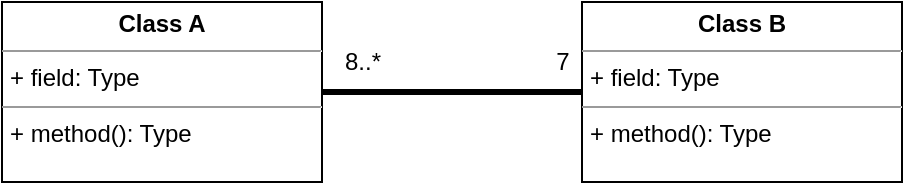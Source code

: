 <mxfile>
    <diagram id="hZXoX30witpWKnPxm7xM" name="Aufgabe_4a">
        <mxGraphModel dx="722" dy="745" grid="1" gridSize="10" guides="1" tooltips="1" connect="1" arrows="1" fold="1" page="1" pageScale="1" pageWidth="827" pageHeight="1169" math="0" shadow="0">
            <root>
                <mxCell id="0"/>
                <mxCell id="1" parent="0"/>
                <mxCell id="2" value="&lt;p style=&quot;margin: 0px ; margin-top: 4px ; text-align: center&quot;&gt;&lt;b&gt;Class B&lt;br&gt;&lt;/b&gt;&lt;/p&gt;&lt;hr size=&quot;1&quot;&gt;&lt;p style=&quot;margin: 0px ; margin-left: 4px&quot;&gt;+ field: Type&lt;/p&gt;&lt;hr size=&quot;1&quot;&gt;&lt;p style=&quot;margin: 0px ; margin-left: 4px&quot;&gt;+ method(): Type&lt;/p&gt;" style="verticalAlign=top;align=left;overflow=fill;fontSize=12;fontFamily=Helvetica;html=1;" parent="1" vertex="1">
                    <mxGeometry x="360" y="160" width="160" height="90" as="geometry"/>
                </mxCell>
                <mxCell id="3" value="&lt;p style=&quot;margin: 0px ; margin-top: 4px ; text-align: center&quot;&gt;&lt;b&gt;Class A&lt;br&gt;&lt;/b&gt;&lt;/p&gt;&lt;hr size=&quot;1&quot;&gt;&lt;p style=&quot;margin: 0px ; margin-left: 4px&quot;&gt;+ field: Type&lt;/p&gt;&lt;hr size=&quot;1&quot;&gt;&lt;p style=&quot;margin: 0px ; margin-left: 4px&quot;&gt;+ method(): Type&lt;/p&gt;" style="verticalAlign=top;align=left;overflow=fill;fontSize=12;fontFamily=Helvetica;html=1;" parent="1" vertex="1">
                    <mxGeometry x="70" y="160" width="160" height="90" as="geometry"/>
                </mxCell>
                <mxCell id="4" value="" style="endArrow=none;startArrow=none;endFill=0;startFill=0;endSize=8;html=1;verticalAlign=bottom;labelBackgroundColor=none;strokeWidth=3;exitX=1;exitY=0.5;exitDx=0;exitDy=0;entryX=0;entryY=0.5;entryDx=0;entryDy=0;" parent="1" source="3" target="2" edge="1">
                    <mxGeometry width="160" relative="1" as="geometry">
                        <mxPoint x="420" y="250" as="sourcePoint"/>
                        <mxPoint x="580" y="250" as="targetPoint"/>
                    </mxGeometry>
                </mxCell>
                <mxCell id="5" value="7" style="text;html=1;resizable=0;autosize=1;align=center;verticalAlign=middle;points=[];fillColor=none;strokeColor=none;rounded=0;" parent="1" vertex="1">
                    <mxGeometry x="340" y="180" width="20" height="20" as="geometry"/>
                </mxCell>
                <mxCell id="6" value="8..*" style="text;html=1;resizable=0;autosize=1;align=center;verticalAlign=middle;points=[];fillColor=none;strokeColor=none;rounded=0;" parent="1" vertex="1">
                    <mxGeometry x="235" y="180" width="30" height="20" as="geometry"/>
                </mxCell>
            </root>
        </mxGraphModel>
    </diagram>
    <diagram name="Aufgabe_4b" id="0btCZ9MBCmyfxbaQqiU0">
        <mxGraphModel dx="722" dy="745" grid="1" gridSize="10" guides="1" tooltips="1" connect="1" arrows="1" fold="1" page="1" pageScale="1" pageWidth="827" pageHeight="1169" math="0" shadow="0">
            <root>
                <mxCell id="YtoNY-i3fu7zk_OJVmX3-0"/>
                <mxCell id="YtoNY-i3fu7zk_OJVmX3-1" parent="YtoNY-i3fu7zk_OJVmX3-0"/>
                <mxCell id="YtoNY-i3fu7zk_OJVmX3-2" value="&lt;p style=&quot;margin: 0px ; margin-top: 4px ; text-align: center&quot;&gt;&lt;b&gt;Class D&lt;br&gt;&lt;/b&gt;&lt;/p&gt;&lt;hr size=&quot;1&quot;&gt;&lt;p style=&quot;margin: 0px ; margin-left: 4px&quot;&gt;+ field: Type&lt;/p&gt;&lt;hr size=&quot;1&quot;&gt;&lt;p style=&quot;margin: 0px ; margin-left: 4px&quot;&gt;+ method(): Type&lt;/p&gt;" style="verticalAlign=top;align=left;overflow=fill;fontSize=12;fontFamily=Helvetica;html=1;" parent="YtoNY-i3fu7zk_OJVmX3-1" vertex="1">
                    <mxGeometry x="380" y="160" width="160" height="90" as="geometry"/>
                </mxCell>
                <mxCell id="YtoNY-i3fu7zk_OJVmX3-3" value="&lt;p style=&quot;margin: 0px ; margin-top: 4px ; text-align: center&quot;&gt;&lt;b&gt;Class C&lt;br&gt;&lt;/b&gt;&lt;/p&gt;&lt;hr size=&quot;1&quot;&gt;&lt;p style=&quot;margin: 0px ; margin-left: 4px&quot;&gt;+ field: Type&lt;/p&gt;&lt;hr size=&quot;1&quot;&gt;&lt;p style=&quot;margin: 0px ; margin-left: 4px&quot;&gt;+ method(): Type&lt;/p&gt;" style="verticalAlign=top;align=left;overflow=fill;fontSize=12;fontFamily=Helvetica;html=1;" parent="YtoNY-i3fu7zk_OJVmX3-1" vertex="1">
                    <mxGeometry x="70" y="160" width="160" height="90" as="geometry"/>
                </mxCell>
                <mxCell id="YtoNY-i3fu7zk_OJVmX3-5" value="3..4" style="text;html=1;resizable=0;autosize=1;align=center;verticalAlign=middle;points=[];fillColor=none;strokeColor=none;rounded=0;" parent="YtoNY-i3fu7zk_OJVmX3-1" vertex="1">
                    <mxGeometry x="350" y="180" width="30" height="20" as="geometry"/>
                </mxCell>
                <mxCell id="YtoNY-i3fu7zk_OJVmX3-6" value="1" style="text;html=1;resizable=0;autosize=1;align=center;verticalAlign=middle;points=[];fillColor=none;strokeColor=none;rounded=0;" parent="YtoNY-i3fu7zk_OJVmX3-1" vertex="1">
                    <mxGeometry x="240" y="180" width="20" height="20" as="geometry"/>
                </mxCell>
                <mxCell id="YtoNY-i3fu7zk_OJVmX3-7" value="" style="endArrow=block;startArrow=block;endFill=1;startFill=1;html=1;exitX=1;exitY=0.5;exitDx=0;exitDy=0;entryX=0;entryY=0.5;entryDx=0;entryDy=0;" parent="YtoNY-i3fu7zk_OJVmX3-1" source="YtoNY-i3fu7zk_OJVmX3-3" target="YtoNY-i3fu7zk_OJVmX3-2" edge="1">
                    <mxGeometry width="160" relative="1" as="geometry">
                        <mxPoint x="330" y="250" as="sourcePoint"/>
                        <mxPoint x="490" y="250" as="targetPoint"/>
                    </mxGeometry>
                </mxCell>
            </root>
        </mxGraphModel>
    </diagram>
    <diagram name="Aufgabe_4c" id="3gwLhM3lMPYpca2-1Rpt">
        <mxGraphModel dx="722" dy="745" grid="1" gridSize="10" guides="1" tooltips="1" connect="1" arrows="1" fold="1" page="1" pageScale="1" pageWidth="827" pageHeight="1169" math="0" shadow="0">
            <root>
                <mxCell id="Kctk4J7ze4qhlkIWveGl-0"/>
                <mxCell id="Kctk4J7ze4qhlkIWveGl-1" parent="Kctk4J7ze4qhlkIWveGl-0"/>
                <mxCell id="Kctk4J7ze4qhlkIWveGl-2" value="&lt;p style=&quot;margin: 0px ; margin-top: 4px ; text-align: center&quot;&gt;&lt;b&gt;Class L&lt;br&gt;&lt;/b&gt;&lt;/p&gt;&lt;hr size=&quot;1&quot;&gt;&lt;p style=&quot;margin: 0px ; margin-left: 4px&quot;&gt;+ field: Type&lt;/p&gt;&lt;hr size=&quot;1&quot;&gt;&lt;p style=&quot;margin: 0px ; margin-left: 4px&quot;&gt;+ method(): Type&lt;/p&gt;" style="verticalAlign=top;align=left;overflow=fill;fontSize=12;fontFamily=Helvetica;html=1;" parent="Kctk4J7ze4qhlkIWveGl-1" vertex="1">
                    <mxGeometry x="470" y="160" width="160" height="90" as="geometry"/>
                </mxCell>
                <mxCell id="Kctk4J7ze4qhlkIWveGl-3" value="&lt;p style=&quot;margin: 0px ; margin-top: 4px ; text-align: center&quot;&gt;&lt;b&gt;Class K&lt;br&gt;&lt;/b&gt;&lt;/p&gt;&lt;hr size=&quot;1&quot;&gt;&lt;p style=&quot;margin: 0px ; margin-left: 4px&quot;&gt;+ field: Type&lt;/p&gt;&lt;hr size=&quot;1&quot;&gt;&lt;p style=&quot;margin: 0px ; margin-left: 4px&quot;&gt;+ method(): Type&lt;/p&gt;" style="verticalAlign=top;align=left;overflow=fill;fontSize=12;fontFamily=Helvetica;html=1;" parent="Kctk4J7ze4qhlkIWveGl-1" vertex="1">
                    <mxGeometry x="70" y="160" width="160" height="90" as="geometry"/>
                </mxCell>
                <mxCell id="m_gi2HLAE13xfgmXwyHO-0" value="" style="endArrow=diamondThin;endFill=1;endSize=24;html=1;entryX=1;entryY=0.5;entryDx=0;entryDy=0;exitX=0;exitY=0.5;exitDx=0;exitDy=0;" parent="Kctk4J7ze4qhlkIWveGl-1" source="Kctk4J7ze4qhlkIWveGl-2" target="Kctk4J7ze4qhlkIWveGl-3" edge="1">
                    <mxGeometry width="160" relative="1" as="geometry">
                        <mxPoint x="330" y="250" as="sourcePoint"/>
                        <mxPoint x="490" y="250" as="targetPoint"/>
                    </mxGeometry>
                </mxCell>
                <mxCell id="m_gi2HLAE13xfgmXwyHO-1" value="&lt;p style=&quot;margin: 0px ; margin-top: 4px ; text-align: center&quot;&gt;&lt;b&gt;Class M&lt;br&gt;&lt;/b&gt;&lt;/p&gt;&lt;hr size=&quot;1&quot;&gt;&lt;p style=&quot;margin: 0px ; margin-left: 4px&quot;&gt;+ field: Type&lt;/p&gt;&lt;hr size=&quot;1&quot;&gt;&lt;p style=&quot;margin: 0px ; margin-left: 4px&quot;&gt;+ method(): Type&lt;/p&gt;" style="verticalAlign=top;align=left;overflow=fill;fontSize=12;fontFamily=Helvetica;html=1;" parent="Kctk4J7ze4qhlkIWveGl-1" vertex="1">
                    <mxGeometry x="280" y="280" width="160" height="90" as="geometry"/>
                </mxCell>
                <mxCell id="m_gi2HLAE13xfgmXwyHO-2" value="" style="endArrow=diamondThin;endFill=0;endSize=24;html=1;exitX=0.5;exitY=0;exitDx=0;exitDy=0;entryX=0.5;entryY=1;entryDx=0;entryDy=0;" parent="Kctk4J7ze4qhlkIWveGl-1" source="m_gi2HLAE13xfgmXwyHO-1" target="Kctk4J7ze4qhlkIWveGl-3" edge="1">
                    <mxGeometry width="160" relative="1" as="geometry">
                        <mxPoint x="330" y="250" as="sourcePoint"/>
                        <mxPoint x="490" y="250" as="targetPoint"/>
                    </mxGeometry>
                </mxCell>
                <mxCell id="m_gi2HLAE13xfgmXwyHO-3" value="&lt;p style=&quot;margin: 0px ; margin-top: 4px ; text-align: center&quot;&gt;&lt;b&gt;Class Y&lt;br&gt;&lt;/b&gt;&lt;/p&gt;&lt;hr size=&quot;1&quot;&gt;&lt;p style=&quot;margin: 0px ; margin-left: 4px&quot;&gt;+ field: Type&lt;/p&gt;&lt;hr size=&quot;1&quot;&gt;&lt;p style=&quot;margin: 0px ; margin-left: 4px&quot;&gt;+ method(): Type&lt;/p&gt;" style="verticalAlign=top;align=left;overflow=fill;fontSize=12;fontFamily=Helvetica;html=1;" parent="Kctk4J7ze4qhlkIWveGl-1" vertex="1">
                    <mxGeometry x="390" y="440" width="160" height="90" as="geometry"/>
                </mxCell>
                <mxCell id="m_gi2HLAE13xfgmXwyHO-4" value="&lt;p style=&quot;margin: 0px ; margin-top: 4px ; text-align: center&quot;&gt;&lt;b&gt;Class X&lt;br&gt;&lt;/b&gt;&lt;/p&gt;&lt;hr size=&quot;1&quot;&gt;&lt;p style=&quot;margin: 0px ; margin-left: 4px&quot;&gt;+ field: Type&lt;/p&gt;&lt;hr size=&quot;1&quot;&gt;&lt;p style=&quot;margin: 0px ; margin-left: 4px&quot;&gt;+ method(): Type&lt;/p&gt;" style="verticalAlign=top;align=left;overflow=fill;fontSize=12;fontFamily=Helvetica;html=1;" parent="Kctk4J7ze4qhlkIWveGl-1" vertex="1">
                    <mxGeometry x="170" y="440" width="160" height="90" as="geometry"/>
                </mxCell>
                <mxCell id="m_gi2HLAE13xfgmXwyHO-5" value="Extends" style="endArrow=block;endSize=16;endFill=0;html=1;exitX=0.75;exitY=0;exitDx=0;exitDy=0;entryX=0;entryY=1;entryDx=0;entryDy=0;" parent="Kctk4J7ze4qhlkIWveGl-1" source="m_gi2HLAE13xfgmXwyHO-4" target="m_gi2HLAE13xfgmXwyHO-1" edge="1">
                    <mxGeometry width="160" relative="1" as="geometry">
                        <mxPoint x="330" y="300" as="sourcePoint"/>
                        <mxPoint x="490" y="300" as="targetPoint"/>
                    </mxGeometry>
                </mxCell>
                <mxCell id="m_gi2HLAE13xfgmXwyHO-6" value="Extends" style="endArrow=block;endSize=16;endFill=0;html=1;exitX=0.25;exitY=0;exitDx=0;exitDy=0;entryX=1;entryY=1;entryDx=0;entryDy=0;" parent="Kctk4J7ze4qhlkIWveGl-1" source="m_gi2HLAE13xfgmXwyHO-3" target="m_gi2HLAE13xfgmXwyHO-1" edge="1">
                    <mxGeometry width="160" relative="1" as="geometry">
                        <mxPoint x="300" y="450" as="sourcePoint"/>
                        <mxPoint x="290" y="380" as="targetPoint"/>
                    </mxGeometry>
                </mxCell>
            </root>
        </mxGraphModel>
    </diagram>
</mxfile>